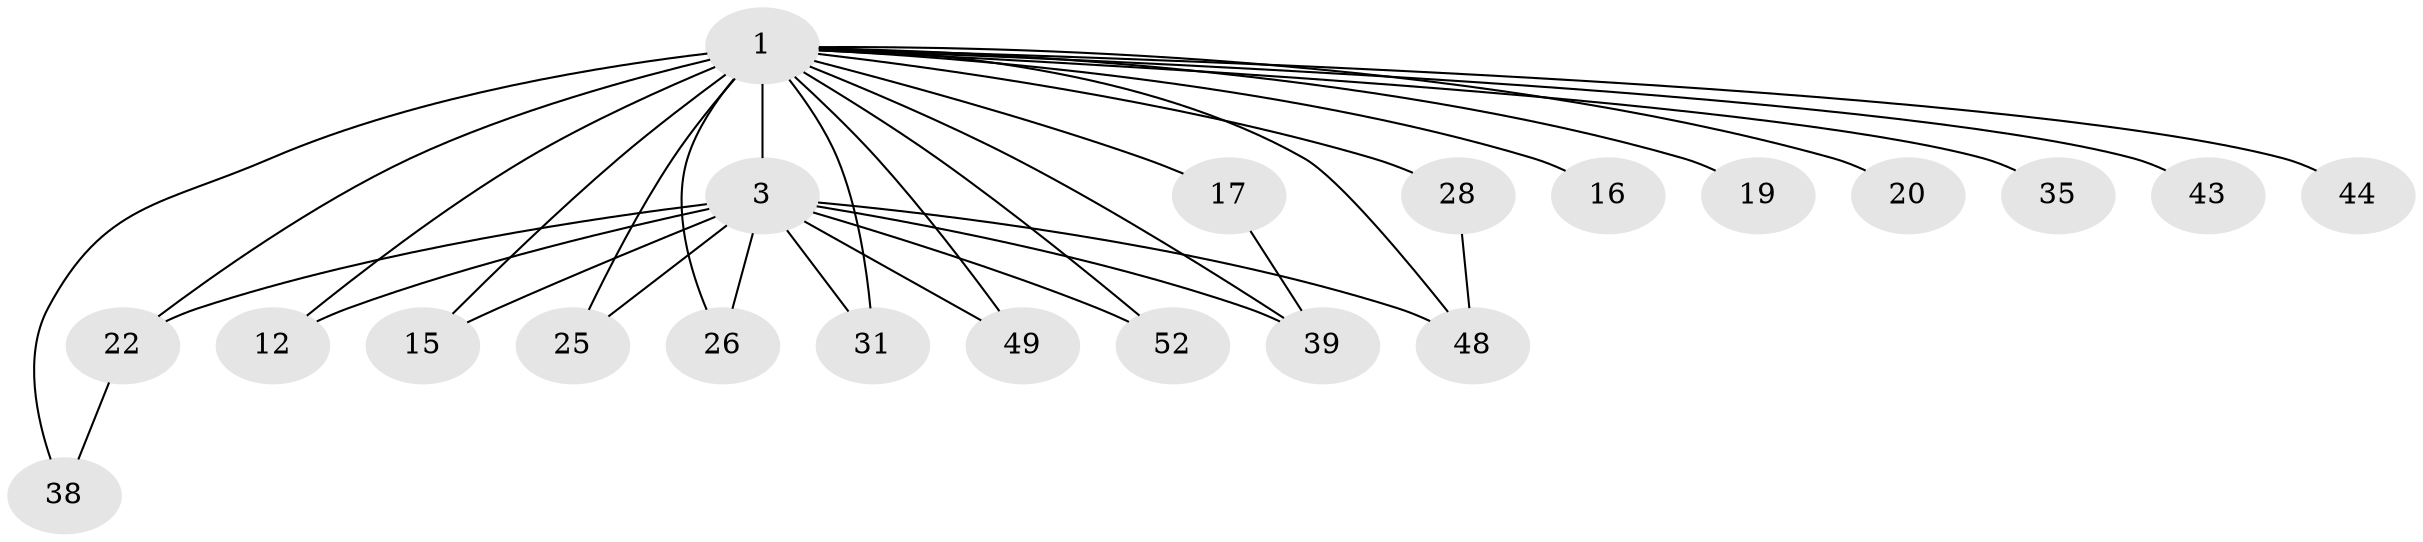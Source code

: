 // original degree distribution, {15: 0.04225352112676056, 16: 0.028169014084507043, 17: 0.014084507042253521, 31: 0.014084507042253521, 21: 0.014084507042253521, 19: 0.014084507042253521, 12: 0.014084507042253521, 3: 0.2535211267605634, 2: 0.49295774647887325, 4: 0.09859154929577464, 5: 0.014084507042253521}
// Generated by graph-tools (version 1.1) at 2025/17/03/04/25 18:17:41]
// undirected, 21 vertices, 33 edges
graph export_dot {
graph [start="1"]
  node [color=gray90,style=filled];
  1 [super="+14+2+6"];
  3 [super="+71+21+24+8+57"];
  12;
  15 [super="+55"];
  16;
  17;
  19;
  20 [super="+30"];
  22 [super="+27"];
  25 [super="+32"];
  26 [super="+41"];
  28 [super="+40"];
  31;
  35 [super="+54+50"];
  38;
  39 [super="+45"];
  43 [super="+66"];
  44;
  48;
  49;
  52 [super="+53+56"];
  1 -- 3 [weight=30];
  1 -- 26;
  1 -- 22 [weight=2];
  1 -- 12;
  1 -- 15 [weight=3];
  1 -- 16 [weight=3];
  1 -- 17 [weight=2];
  1 -- 19;
  1 -- 20 [weight=4];
  1 -- 28 [weight=3];
  1 -- 31 [weight=2];
  1 -- 35 [weight=4];
  1 -- 39 [weight=2];
  1 -- 43 [weight=3];
  1 -- 44 [weight=2];
  1 -- 48;
  1 -- 49;
  1 -- 38;
  1 -- 52 [weight=2];
  1 -- 25;
  3 -- 12;
  3 -- 22;
  3 -- 15;
  3 -- 48;
  3 -- 49;
  3 -- 25 [weight=2];
  3 -- 39;
  3 -- 52;
  3 -- 26;
  3 -- 31;
  17 -- 39;
  22 -- 38;
  28 -- 48;
}
